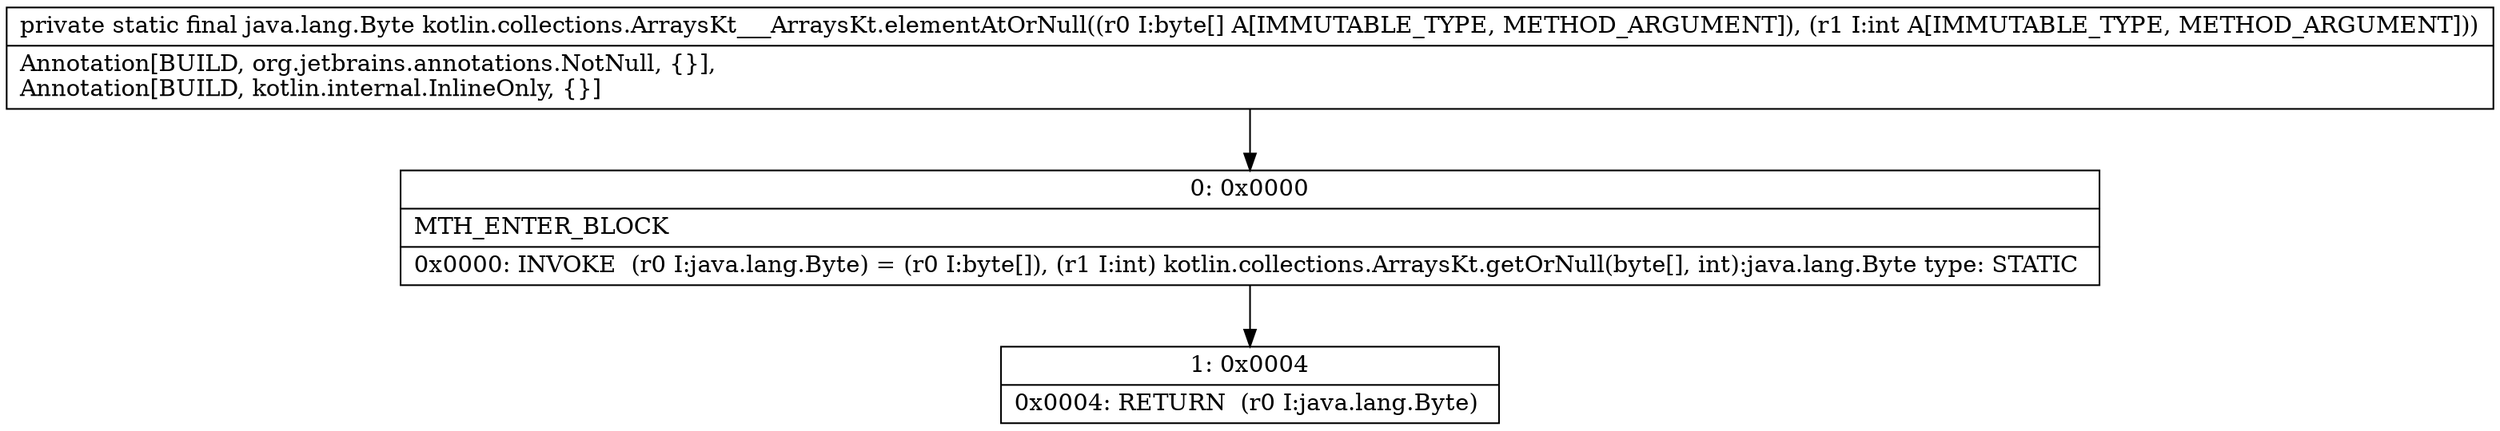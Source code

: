 digraph "CFG forkotlin.collections.ArraysKt___ArraysKt.elementAtOrNull([BI)Ljava\/lang\/Byte;" {
Node_0 [shape=record,label="{0\:\ 0x0000|MTH_ENTER_BLOCK\l|0x0000: INVOKE  (r0 I:java.lang.Byte) = (r0 I:byte[]), (r1 I:int) kotlin.collections.ArraysKt.getOrNull(byte[], int):java.lang.Byte type: STATIC \l}"];
Node_1 [shape=record,label="{1\:\ 0x0004|0x0004: RETURN  (r0 I:java.lang.Byte) \l}"];
MethodNode[shape=record,label="{private static final java.lang.Byte kotlin.collections.ArraysKt___ArraysKt.elementAtOrNull((r0 I:byte[] A[IMMUTABLE_TYPE, METHOD_ARGUMENT]), (r1 I:int A[IMMUTABLE_TYPE, METHOD_ARGUMENT]))  | Annotation[BUILD, org.jetbrains.annotations.NotNull, \{\}], \lAnnotation[BUILD, kotlin.internal.InlineOnly, \{\}]\l}"];
MethodNode -> Node_0;
Node_0 -> Node_1;
}

